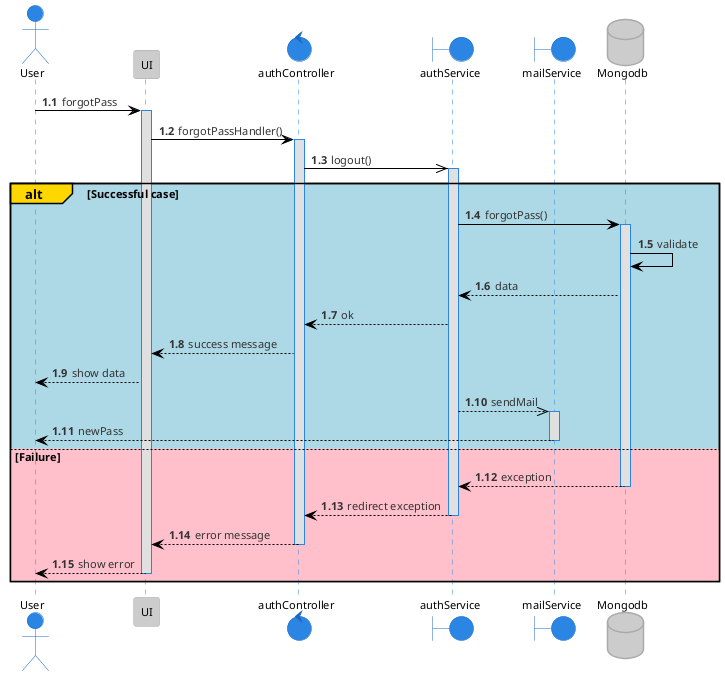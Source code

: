 @startuml forgotPassSequence
!theme reddress-lightblue

autonumber 1.1
actor User
participant UI
control  authController
boundary authService
boundary mailService
database Mongodb

User -> UI: forgotPass
activate UI
UI -> authController: forgotPassHandler()
activate authController

authController ->> authService: logout()
activate authService
alt#Gold #LightBlue Successful case
    authService -> Mongodb: forgotPass()
    activate Mongodb
    Mongodb -> Mongodb: validate
    Mongodb --> authService: data
    authService --> authController: ok
    authController --> UI: success message
    UI --> User: show data
    authService -->> mailService: sendMail
    activate mailService
    mailService --> User: newPass
    deactivate mailService
else #Pink Failure
    Mongodb --> authService: exception
    deactivate Mongodb
    authService --> authController: redirect exception
    deactivate authService
    authController --> UI: error message
    deactivate authController
    UI --> User: show error
    deactivate UI
deactivate UI
end

@enduml